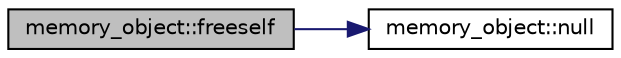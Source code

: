 digraph "memory_object::freeself"
{
  edge [fontname="Helvetica",fontsize="10",labelfontname="Helvetica",labelfontsize="10"];
  node [fontname="Helvetica",fontsize="10",shape=record];
  rankdir="LR";
  Node39 [label="memory_object::freeself",height=0.2,width=0.4,color="black", fillcolor="grey75", style="filled", fontcolor="black"];
  Node39 -> Node40 [color="midnightblue",fontsize="10",style="solid",fontname="Helvetica"];
  Node40 [label="memory_object::null",height=0.2,width=0.4,color="black", fillcolor="white", style="filled",URL="$d8/d67/classmemory__object.html#a9e538ffb790fddfebcf9557386af1e76"];
}

